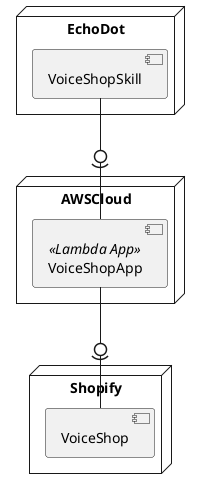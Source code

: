 @startuml

package EchoDot <<node>> {
  component VoiceShopSkill {
  }
}


package AWSCloud <<node>> {
  component VoiceShopApp <<Lambda App>> {
  }
}

package Shopify <<node>> {
  component VoiceShop {
  
  }
}


VoiceShopSkill --0)- VoiceShopApp
VoiceShopApp --0)- VoiceShop
  
@enduml